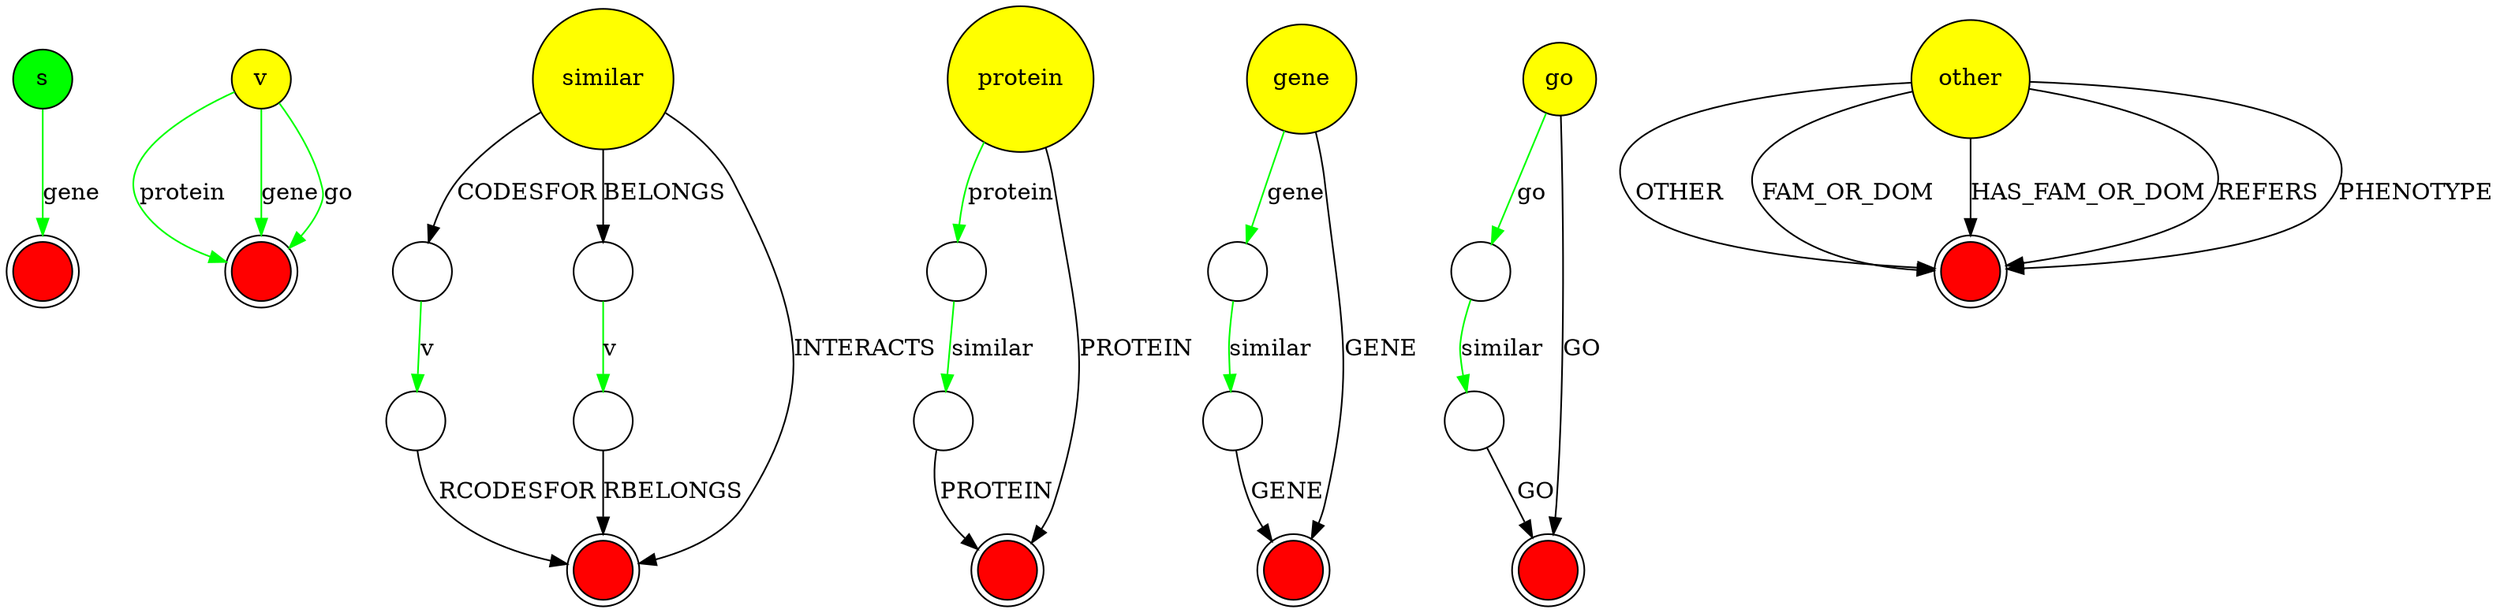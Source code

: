 digraph G {
node [shape = circle]
0[label="s", style=filled, fillcolor=green]
0 -> 7 [label="gene",color=green]; 

1[label="v", style=filled, fillcolor=yellow]
1 -> 8 [label="protein",color=green]; 

1 -> 8 [label="gene",color=green]; 

1 -> 8 [label="go",color=green]; 

2[label="similar", style=filled, fillcolor=yellow]
2 -> 10 [label="CODESFOR"]; 

2 -> 12 [label="BELONGS"]; 

2 -> 9 [label="INTERACTS"]; 

3[label="protein", style=filled, fillcolor=yellow]
3 -> 15 [label="protein",color=green]; 

3 -> 14 [label="PROTEIN"]; 

4[label="gene", style=filled, fillcolor=yellow]
4 -> 18 [label="gene",color=green]; 

4 -> 17 [label="GENE"]; 

5[label="go", style=filled, fillcolor=yellow]
5 -> 21 [label="go",color=green]; 

5 -> 20 [label="GO"]; 

6[label="other", style=filled, fillcolor=yellow]
6 -> 23 [label="OTHER"]; 

6 -> 23 [label="FAM_OR_DOM"]; 

6 -> 23 [label="HAS_FAM_OR_DOM"]; 

6 -> 23 [label="REFERS"]; 

6 -> 23 [label="PHENOTYPE"]; 

7[label="", shape = doublecircle, style=filled, fillcolor=red]
8[label="", shape = doublecircle, style=filled, fillcolor=red]
9[label="", shape = doublecircle, style=filled, fillcolor=red]
10[label=""]
10 -> 11 [label="v",color=green]; 

11[label=""]
11 -> 9 [label="RCODESFOR"]; 

12[label=""]
12 -> 13 [label="v",color=green]; 

13[label=""]
13 -> 9 [label="RBELONGS"]; 

14[label="", shape = doublecircle, style=filled, fillcolor=red]
15[label=""]
15 -> 16 [label="similar",color=green]; 

16[label=""]
16 -> 14 [label="PROTEIN"]; 

17[label="", shape = doublecircle, style=filled, fillcolor=red]
18[label=""]
18 -> 19 [label="similar",color=green]; 

19[label=""]
19 -> 17 [label="GENE"]; 

20[label="", shape = doublecircle, style=filled, fillcolor=red]
21[label=""]
21 -> 22 [label="similar",color=green]; 

22[label=""]
22 -> 20 [label="GO"]; 

23[label="", shape = doublecircle, style=filled, fillcolor=red]
}
